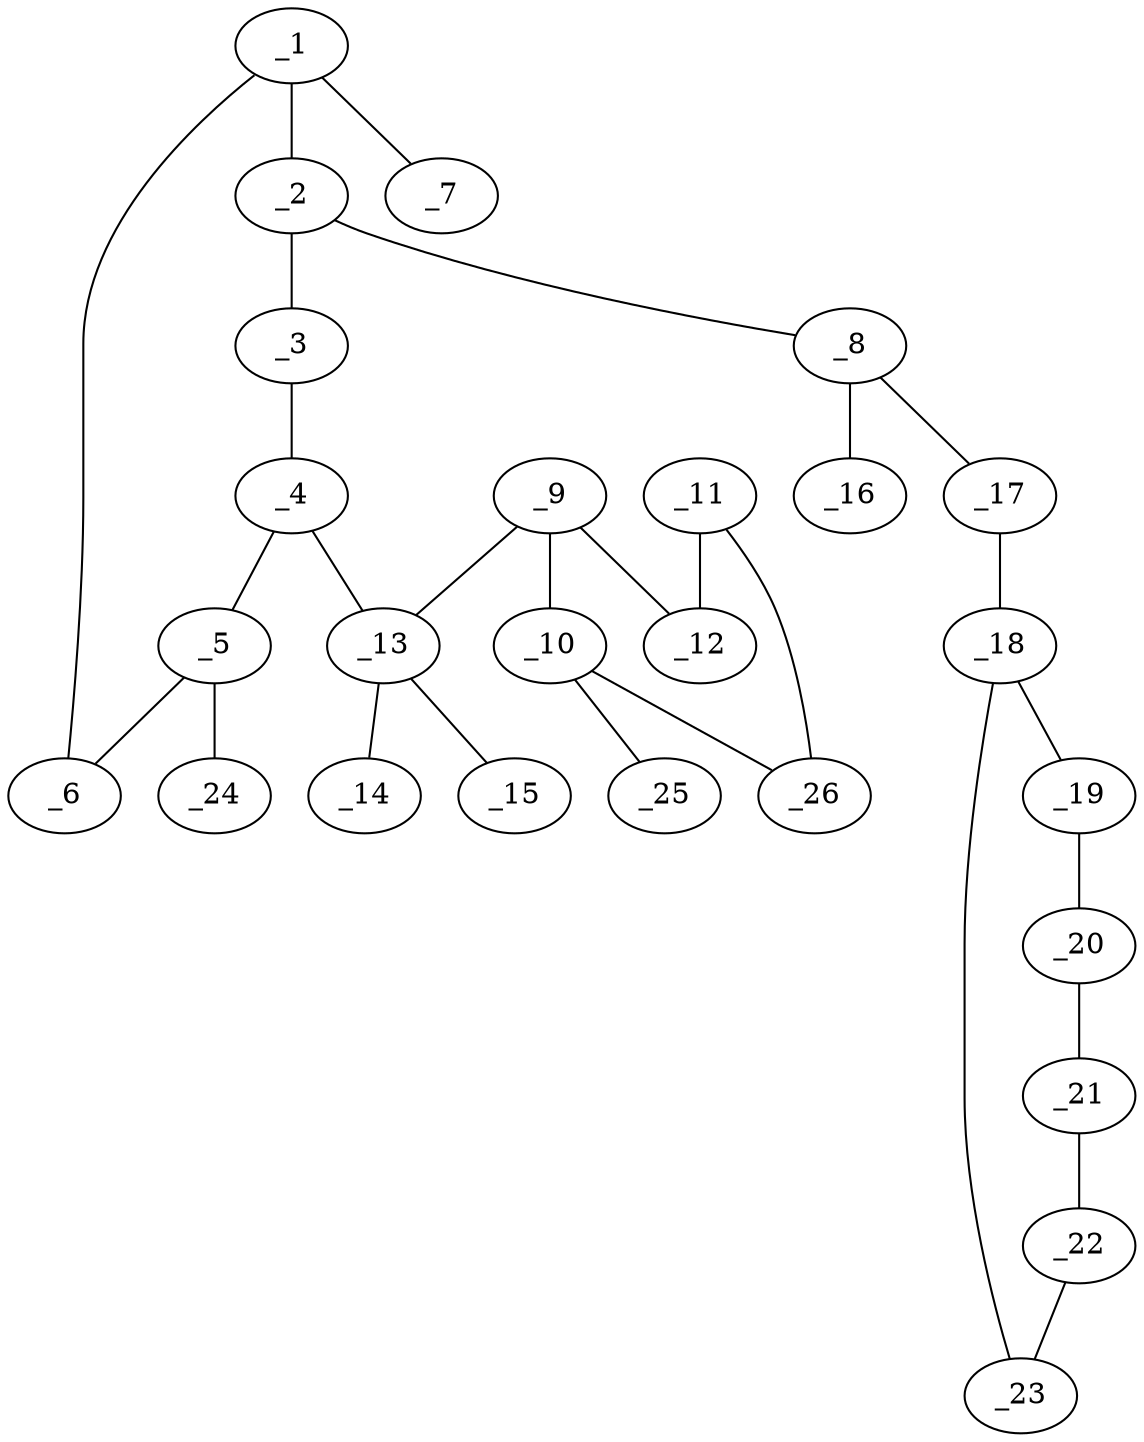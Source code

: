 graph molid681170 {
	_1	 [charge=0,
		chem=1,
		symbol="C  ",
		x="3.7601",
		y="-2.0194"];
	_2	 [charge=0,
		chem=1,
		symbol="C  ",
		x="4.6261",
		y="-1.5194"];
	_1 -- _2	 [valence=1];
	_6	 [charge=0,
		chem=1,
		symbol="C  ",
		x="2.894",
		y="-1.5194"];
	_1 -- _6	 [valence=2];
	_7	 [charge=0,
		chem=7,
		symbol="Cl ",
		x="3.7601",
		y="-3.0194"];
	_1 -- _7	 [valence=1];
	_3	 [charge=0,
		chem=1,
		symbol="C  ",
		x="4.6261",
		y="-0.5194"];
	_2 -- _3	 [valence=2];
	_8	 [charge=0,
		chem=1,
		symbol="C  ",
		x="5.4921",
		y="-2.0194"];
	_2 -- _8	 [valence=1];
	_4	 [charge=0,
		chem=1,
		symbol="C  ",
		x="3.7601",
		y="-0.0194"];
	_3 -- _4	 [valence=1];
	_5	 [charge=0,
		chem=1,
		symbol="C  ",
		x="2.894",
		y="-0.5194"];
	_4 -- _5	 [valence=2];
	_13	 [charge=0,
		chem=5,
		symbol="S  ",
		x="3.7601",
		y="0.9806"];
	_4 -- _13	 [valence=1];
	_5 -- _6	 [valence=1];
	_24	 [charge=0,
		chem=5,
		symbol="S  ",
		x="2.028",
		y="-0.0194"];
	_5 -- _24	 [valence=1];
	_16	 [charge=0,
		chem=2,
		symbol="O  ",
		x="5.4921",
		y="-3.0194"];
	_8 -- _16	 [valence=2];
	_17	 [charge=0,
		chem=4,
		symbol="N  ",
		x="6.3581",
		y="-1.5194"];
	_8 -- _17	 [valence=1];
	_9	 [charge=0,
		chem=4,
		symbol="N  ",
		x="3.7601",
		y="1.9806"];
	_10	 [charge=0,
		chem=1,
		symbol="C  ",
		x="2.9511",
		y="2.5684"];
	_9 -- _10	 [valence=1];
	_12	 [charge=0,
		chem=1,
		symbol="C  ",
		x="4.5691",
		y="2.5684"];
	_9 -- _12	 [valence=1];
	_9 -- _13	 [valence=1];
	_25	 [charge=0,
		chem=2,
		symbol="O  ",
		x=2,
		y="2.2594"];
	_10 -- _25	 [valence=2];
	_26	 [charge=0,
		chem=4,
		symbol="N  ",
		x="3.2601",
		y="3.5194"];
	_10 -- _26	 [valence=1];
	_11	 [charge=0,
		chem=1,
		symbol="C  ",
		x="4.2601",
		y="3.5194"];
	_11 -- _12	 [valence=1];
	_11 -- _26	 [valence=1];
	_14	 [charge=0,
		chem=2,
		symbol="O  ",
		x="4.7601",
		y="0.9806"];
	_13 -- _14	 [valence=2];
	_15	 [charge=0,
		chem=2,
		symbol="O  ",
		x="2.7601",
		y="0.9806"];
	_13 -- _15	 [valence=2];
	_18	 [charge=0,
		chem=1,
		symbol="C  ",
		x="7.2242",
		y="-2.0194"];
	_17 -- _18	 [valence=1];
	_19	 [charge=0,
		chem=1,
		symbol="C  ",
		x="7.2242",
		y="-3.0194"];
	_18 -- _19	 [valence=1];
	_23	 [charge=0,
		chem=1,
		symbol="C  ",
		x="8.0902",
		y="-1.5194"];
	_18 -- _23	 [valence=2];
	_20	 [charge=0,
		chem=1,
		symbol="C  ",
		x="8.0902",
		y="-3.5194"];
	_19 -- _20	 [valence=2];
	_21	 [charge=0,
		chem=1,
		symbol="C  ",
		x="8.9562",
		y="-3.0194"];
	_20 -- _21	 [valence=1];
	_22	 [charge=0,
		chem=1,
		symbol="C  ",
		x="8.9562",
		y="-2.0194"];
	_21 -- _22	 [valence=2];
	_22 -- _23	 [valence=1];
}

